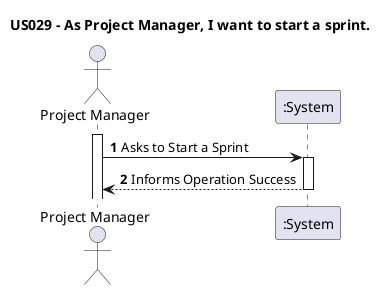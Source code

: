@startuml
'https://plantuml.com/sequence-diagram

title US029 - As Project Manager, I want to start a sprint.

autoactivate on
autonumber

actor "Project Manager" as ProjectManager
participant ":System" as System

activate ProjectManager

ProjectManager -> System: Asks to Start a Sprint
System --> ProjectManager: Informs Operation Success

@enduml